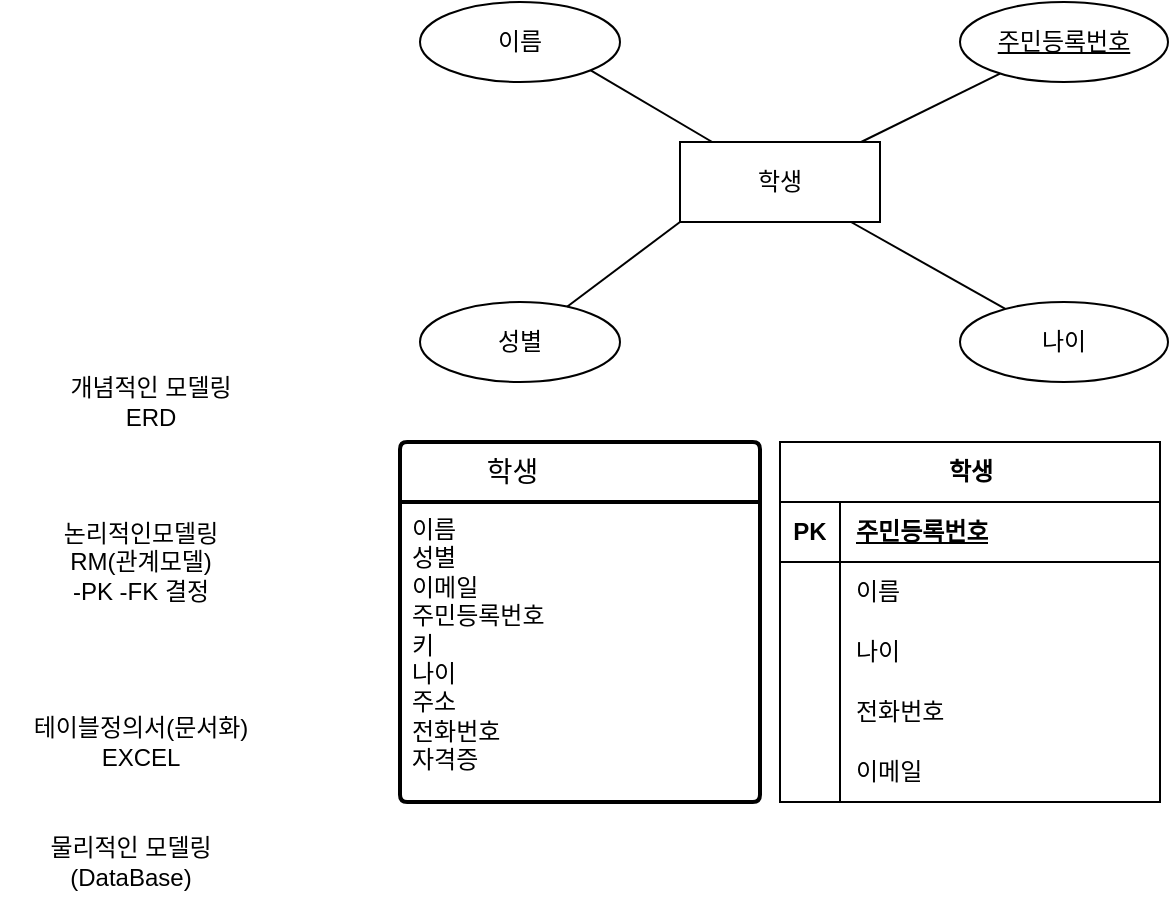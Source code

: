 <mxfile version="22.1.15" type="github">
  <diagram name="페이지-1" id="0z8tw52NR-uFF0JdVIWy">
    <mxGraphModel dx="634" dy="762" grid="1" gridSize="10" guides="1" tooltips="1" connect="1" arrows="1" fold="1" page="1" pageScale="1" pageWidth="827" pageHeight="1169" math="0" shadow="0">
      <root>
        <mxCell id="0" />
        <mxCell id="1" parent="0" />
        <mxCell id="Wv24xk5U7S-CKYTQd8TP-21" value="나이" style="ellipse;whiteSpace=wrap;html=1;align=center;" vertex="1" parent="1">
          <mxGeometry x="490" y="160" width="104" height="40" as="geometry" />
        </mxCell>
        <mxCell id="Wv24xk5U7S-CKYTQd8TP-25" value="주민등록번호" style="ellipse;whiteSpace=wrap;html=1;align=center;fontStyle=4;" vertex="1" parent="1">
          <mxGeometry x="490" y="10" width="104" height="40" as="geometry" />
        </mxCell>
        <mxCell id="Wv24xk5U7S-CKYTQd8TP-32" value="학생&lt;span style=&quot;white-space: pre;&quot;&gt;&#x9;&lt;/span&gt;&lt;span style=&quot;white-space: pre;&quot;&gt;&#x9;&lt;/span&gt;&lt;span style=&quot;white-space: pre;&quot;&gt;&#x9;&lt;/span&gt;" style="swimlane;childLayout=stackLayout;horizontal=1;startSize=30;horizontalStack=0;rounded=1;fontSize=14;fontStyle=0;strokeWidth=2;resizeParent=0;resizeLast=1;shadow=0;dashed=0;align=center;arcSize=4;whiteSpace=wrap;html=1;" vertex="1" parent="1">
          <mxGeometry x="210" y="230" width="180" height="180" as="geometry" />
        </mxCell>
        <mxCell id="Wv24xk5U7S-CKYTQd8TP-33" value="이름&lt;br&gt;성별&lt;br&gt;이메일&lt;br&gt;주민등록번호&lt;br&gt;키&lt;br&gt;나이&lt;br&gt;주소&lt;br&gt;전화번호&lt;br&gt;자격증" style="align=left;strokeColor=none;fillColor=none;spacingLeft=4;fontSize=12;verticalAlign=top;resizable=0;rotatable=0;part=1;html=1;" vertex="1" parent="Wv24xk5U7S-CKYTQd8TP-32">
          <mxGeometry y="30" width="180" height="150" as="geometry" />
        </mxCell>
        <mxCell id="Wv24xk5U7S-CKYTQd8TP-36" value="성별" style="ellipse;whiteSpace=wrap;html=1;align=center;" vertex="1" parent="1">
          <mxGeometry x="220" y="160" width="100" height="40" as="geometry" />
        </mxCell>
        <mxCell id="Wv24xk5U7S-CKYTQd8TP-41" value="학생" style="shape=table;startSize=30;container=1;collapsible=1;childLayout=tableLayout;fixedRows=1;rowLines=0;fontStyle=1;align=center;resizeLast=1;html=1;" vertex="1" parent="1">
          <mxGeometry x="400" y="230" width="190" height="180" as="geometry" />
        </mxCell>
        <mxCell id="Wv24xk5U7S-CKYTQd8TP-42" value="" style="shape=tableRow;horizontal=0;startSize=0;swimlaneHead=0;swimlaneBody=0;fillColor=none;collapsible=0;dropTarget=0;points=[[0,0.5],[1,0.5]];portConstraint=eastwest;top=0;left=0;right=0;bottom=1;" vertex="1" parent="Wv24xk5U7S-CKYTQd8TP-41">
          <mxGeometry y="30" width="190" height="30" as="geometry" />
        </mxCell>
        <mxCell id="Wv24xk5U7S-CKYTQd8TP-43" value="PK" style="shape=partialRectangle;connectable=0;fillColor=none;top=0;left=0;bottom=0;right=0;fontStyle=1;overflow=hidden;whiteSpace=wrap;html=1;" vertex="1" parent="Wv24xk5U7S-CKYTQd8TP-42">
          <mxGeometry width="30" height="30" as="geometry">
            <mxRectangle width="30" height="30" as="alternateBounds" />
          </mxGeometry>
        </mxCell>
        <mxCell id="Wv24xk5U7S-CKYTQd8TP-44" value="주민등록번호" style="shape=partialRectangle;connectable=0;fillColor=none;top=0;left=0;bottom=0;right=0;align=left;spacingLeft=6;fontStyle=5;overflow=hidden;whiteSpace=wrap;html=1;" vertex="1" parent="Wv24xk5U7S-CKYTQd8TP-42">
          <mxGeometry x="30" width="160" height="30" as="geometry">
            <mxRectangle width="160" height="30" as="alternateBounds" />
          </mxGeometry>
        </mxCell>
        <mxCell id="Wv24xk5U7S-CKYTQd8TP-45" value="" style="shape=tableRow;horizontal=0;startSize=0;swimlaneHead=0;swimlaneBody=0;fillColor=none;collapsible=0;dropTarget=0;points=[[0,0.5],[1,0.5]];portConstraint=eastwest;top=0;left=0;right=0;bottom=0;" vertex="1" parent="Wv24xk5U7S-CKYTQd8TP-41">
          <mxGeometry y="60" width="190" height="30" as="geometry" />
        </mxCell>
        <mxCell id="Wv24xk5U7S-CKYTQd8TP-46" value="" style="shape=partialRectangle;connectable=0;fillColor=none;top=0;left=0;bottom=0;right=0;editable=1;overflow=hidden;whiteSpace=wrap;html=1;" vertex="1" parent="Wv24xk5U7S-CKYTQd8TP-45">
          <mxGeometry width="30" height="30" as="geometry">
            <mxRectangle width="30" height="30" as="alternateBounds" />
          </mxGeometry>
        </mxCell>
        <mxCell id="Wv24xk5U7S-CKYTQd8TP-47" value="이름" style="shape=partialRectangle;connectable=0;fillColor=none;top=0;left=0;bottom=0;right=0;align=left;spacingLeft=6;overflow=hidden;whiteSpace=wrap;html=1;" vertex="1" parent="Wv24xk5U7S-CKYTQd8TP-45">
          <mxGeometry x="30" width="160" height="30" as="geometry">
            <mxRectangle width="160" height="30" as="alternateBounds" />
          </mxGeometry>
        </mxCell>
        <mxCell id="Wv24xk5U7S-CKYTQd8TP-48" value="" style="shape=tableRow;horizontal=0;startSize=0;swimlaneHead=0;swimlaneBody=0;fillColor=none;collapsible=0;dropTarget=0;points=[[0,0.5],[1,0.5]];portConstraint=eastwest;top=0;left=0;right=0;bottom=0;" vertex="1" parent="Wv24xk5U7S-CKYTQd8TP-41">
          <mxGeometry y="90" width="190" height="30" as="geometry" />
        </mxCell>
        <mxCell id="Wv24xk5U7S-CKYTQd8TP-49" value="" style="shape=partialRectangle;connectable=0;fillColor=none;top=0;left=0;bottom=0;right=0;editable=1;overflow=hidden;whiteSpace=wrap;html=1;" vertex="1" parent="Wv24xk5U7S-CKYTQd8TP-48">
          <mxGeometry width="30" height="30" as="geometry">
            <mxRectangle width="30" height="30" as="alternateBounds" />
          </mxGeometry>
        </mxCell>
        <mxCell id="Wv24xk5U7S-CKYTQd8TP-50" value="나이" style="shape=partialRectangle;connectable=0;fillColor=none;top=0;left=0;bottom=0;right=0;align=left;spacingLeft=6;overflow=hidden;whiteSpace=wrap;html=1;" vertex="1" parent="Wv24xk5U7S-CKYTQd8TP-48">
          <mxGeometry x="30" width="160" height="30" as="geometry">
            <mxRectangle width="160" height="30" as="alternateBounds" />
          </mxGeometry>
        </mxCell>
        <mxCell id="Wv24xk5U7S-CKYTQd8TP-51" value="" style="shape=tableRow;horizontal=0;startSize=0;swimlaneHead=0;swimlaneBody=0;fillColor=none;collapsible=0;dropTarget=0;points=[[0,0.5],[1,0.5]];portConstraint=eastwest;top=0;left=0;right=0;bottom=0;" vertex="1" parent="Wv24xk5U7S-CKYTQd8TP-41">
          <mxGeometry y="120" width="190" height="30" as="geometry" />
        </mxCell>
        <mxCell id="Wv24xk5U7S-CKYTQd8TP-52" value="" style="shape=partialRectangle;connectable=0;fillColor=none;top=0;left=0;bottom=0;right=0;editable=1;overflow=hidden;whiteSpace=wrap;html=1;" vertex="1" parent="Wv24xk5U7S-CKYTQd8TP-51">
          <mxGeometry width="30" height="30" as="geometry">
            <mxRectangle width="30" height="30" as="alternateBounds" />
          </mxGeometry>
        </mxCell>
        <mxCell id="Wv24xk5U7S-CKYTQd8TP-53" value="전화번호" style="shape=partialRectangle;connectable=0;fillColor=none;top=0;left=0;bottom=0;right=0;align=left;spacingLeft=6;overflow=hidden;whiteSpace=wrap;html=1;" vertex="1" parent="Wv24xk5U7S-CKYTQd8TP-51">
          <mxGeometry x="30" width="160" height="30" as="geometry">
            <mxRectangle width="160" height="30" as="alternateBounds" />
          </mxGeometry>
        </mxCell>
        <mxCell id="Wv24xk5U7S-CKYTQd8TP-54" value="" style="shape=tableRow;horizontal=0;startSize=0;swimlaneHead=0;swimlaneBody=0;fillColor=none;collapsible=0;dropTarget=0;points=[[0,0.5],[1,0.5]];portConstraint=eastwest;top=0;left=0;right=0;bottom=0;" vertex="1" parent="Wv24xk5U7S-CKYTQd8TP-41">
          <mxGeometry y="150" width="190" height="30" as="geometry" />
        </mxCell>
        <mxCell id="Wv24xk5U7S-CKYTQd8TP-55" value="" style="shape=partialRectangle;connectable=0;fillColor=none;top=0;left=0;bottom=0;right=0;editable=1;overflow=hidden;whiteSpace=wrap;html=1;" vertex="1" parent="Wv24xk5U7S-CKYTQd8TP-54">
          <mxGeometry width="30" height="30" as="geometry">
            <mxRectangle width="30" height="30" as="alternateBounds" />
          </mxGeometry>
        </mxCell>
        <mxCell id="Wv24xk5U7S-CKYTQd8TP-56" value="이메일" style="shape=partialRectangle;connectable=0;fillColor=none;top=0;left=0;bottom=0;right=0;align=left;spacingLeft=6;overflow=hidden;whiteSpace=wrap;html=1;" vertex="1" parent="Wv24xk5U7S-CKYTQd8TP-54">
          <mxGeometry x="30" width="160" height="30" as="geometry">
            <mxRectangle width="160" height="30" as="alternateBounds" />
          </mxGeometry>
        </mxCell>
        <mxCell id="Wv24xk5U7S-CKYTQd8TP-61" value="학생" style="whiteSpace=wrap;html=1;align=center;" vertex="1" parent="1">
          <mxGeometry x="350" y="80" width="100" height="40" as="geometry" />
        </mxCell>
        <mxCell id="Wv24xk5U7S-CKYTQd8TP-62" value="이름" style="ellipse;whiteSpace=wrap;html=1;align=center;" vertex="1" parent="1">
          <mxGeometry x="220" y="10" width="100" height="40" as="geometry" />
        </mxCell>
        <mxCell id="Wv24xk5U7S-CKYTQd8TP-63" value="" style="endArrow=none;html=1;rounded=0;exitX=1;exitY=1;exitDx=0;exitDy=0;" edge="1" parent="1" source="Wv24xk5U7S-CKYTQd8TP-62" target="Wv24xk5U7S-CKYTQd8TP-61">
          <mxGeometry relative="1" as="geometry">
            <mxPoint x="200" y="49.5" as="sourcePoint" />
            <mxPoint x="360" y="49.5" as="targetPoint" />
          </mxGeometry>
        </mxCell>
        <mxCell id="Wv24xk5U7S-CKYTQd8TP-64" value="" style="endArrow=none;html=1;rounded=0;" edge="1" parent="1" source="Wv24xk5U7S-CKYTQd8TP-61" target="Wv24xk5U7S-CKYTQd8TP-25">
          <mxGeometry relative="1" as="geometry">
            <mxPoint x="329.64" y="54" as="sourcePoint" />
            <mxPoint x="383.64" y="80" as="targetPoint" />
          </mxGeometry>
        </mxCell>
        <mxCell id="Wv24xk5U7S-CKYTQd8TP-65" value="" style="endArrow=none;html=1;rounded=0;" edge="1" parent="1" source="Wv24xk5U7S-CKYTQd8TP-61" target="Wv24xk5U7S-CKYTQd8TP-21">
          <mxGeometry relative="1" as="geometry">
            <mxPoint x="330" y="115.54" as="sourcePoint" />
            <mxPoint x="423" y="89.54" as="targetPoint" />
          </mxGeometry>
        </mxCell>
        <mxCell id="Wv24xk5U7S-CKYTQd8TP-66" value="" style="endArrow=none;html=1;rounded=0;entryX=0;entryY=1;entryDx=0;entryDy=0;" edge="1" parent="1" source="Wv24xk5U7S-CKYTQd8TP-36" target="Wv24xk5U7S-CKYTQd8TP-61">
          <mxGeometry relative="1" as="geometry">
            <mxPoint x="230" y="112" as="sourcePoint" />
            <mxPoint x="298" y="129" as="targetPoint" />
          </mxGeometry>
        </mxCell>
        <mxCell id="Wv24xk5U7S-CKYTQd8TP-69" value="테이블정의서(문서화)&lt;br&gt;EXCEL&lt;br&gt;" style="text;html=1;align=center;verticalAlign=middle;resizable=0;points=[];autosize=1;strokeColor=none;fillColor=none;strokeWidth=1;" vertex="1" parent="1">
          <mxGeometry x="10" y="360" width="140" height="40" as="geometry" />
        </mxCell>
        <mxCell id="Wv24xk5U7S-CKYTQd8TP-70" value="논리적인모델링&lt;br&gt;RM(관계모델)&lt;br&gt;-PK -FK 결정" style="text;html=1;align=center;verticalAlign=middle;resizable=0;points=[];autosize=1;strokeColor=none;fillColor=none;" vertex="1" parent="1">
          <mxGeometry x="25" y="260" width="110" height="60" as="geometry" />
        </mxCell>
        <mxCell id="Wv24xk5U7S-CKYTQd8TP-71" value="개념적인 모델링&lt;br&gt;ERD&lt;br&gt;" style="text;html=1;align=center;verticalAlign=middle;resizable=0;points=[];autosize=1;strokeColor=none;fillColor=none;" vertex="1" parent="1">
          <mxGeometry x="30" y="190" width="110" height="40" as="geometry" />
        </mxCell>
        <mxCell id="Wv24xk5U7S-CKYTQd8TP-72" value="물리적인 모델링&lt;br&gt;(DataBase)&lt;br&gt;" style="text;html=1;align=center;verticalAlign=middle;resizable=0;points=[];autosize=1;strokeColor=none;fillColor=none;" vertex="1" parent="1">
          <mxGeometry x="20" y="420" width="110" height="40" as="geometry" />
        </mxCell>
      </root>
    </mxGraphModel>
  </diagram>
</mxfile>
